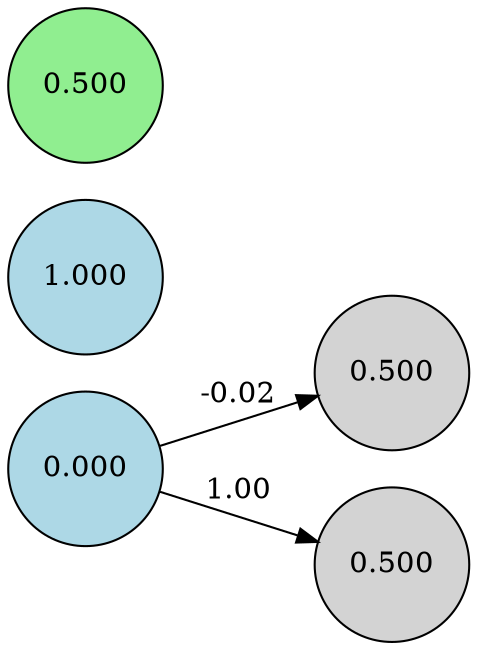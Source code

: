 digraph neat {
  rankdir=LR;
  node [shape=circle];
  node0 [label="0.000", style=filled, fillcolor=lightblue];
  node1 [label="1.000", style=filled, fillcolor=lightblue];
  node118 [label="0.500", style=filled, fillcolor=lightgreen];
  node169 [label="0.500", style=filled, fillcolor=lightgray];
  node203 [label="0.500", style=filled, fillcolor=lightgray];
  node0 -> node169 [label="-0.02"];
  node0 -> node203 [label="1.00"];
}
